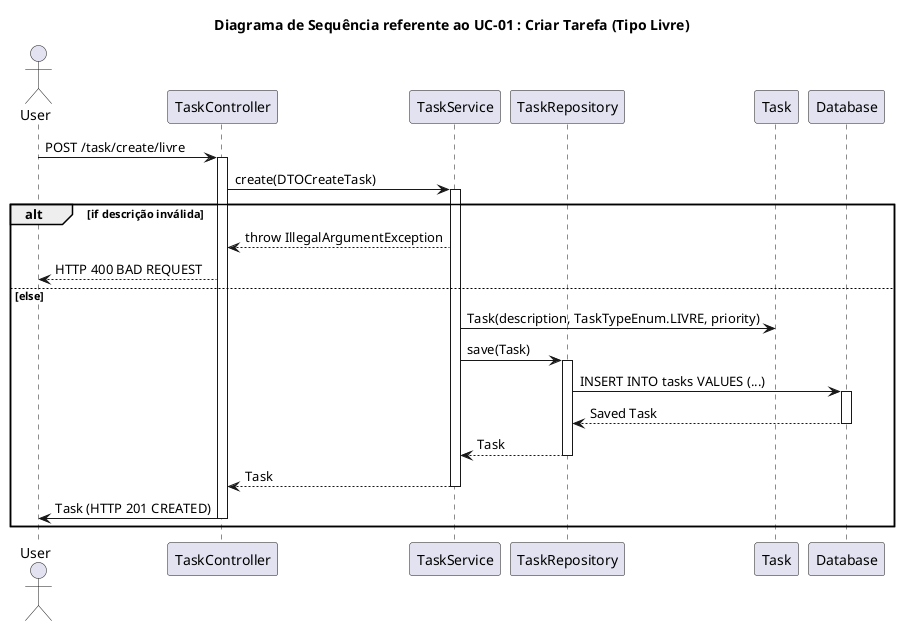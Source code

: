 @startuml diagramaSequenciaUC01_TaskLivre.puml
title Diagrama de Sequência referente ao UC-01 : Criar Tarefa (Tipo Livre)

actor User
participant TaskController
participant TaskService
participant TaskRepository
participant Task
participant Database

User -> TaskController: POST /task/create/livre
activate TaskController
TaskController -> TaskService: create(DTOCreateTask)
activate TaskService
alt if descrição inválida
    TaskService --> TaskController: throw IllegalArgumentException
    TaskController --> User: HTTP 400 BAD REQUEST
else else
    TaskService -> Task: Task(description, TaskTypeEnum.LIVRE, priority)
    TaskService -> TaskRepository: save(Task)
    activate TaskRepository
    TaskRepository -> Database: INSERT INTO tasks VALUES (...)
    activate Database
    Database --> TaskRepository: Saved Task
    deactivate Database
    TaskRepository --> TaskService: Task
    deactivate TaskRepository
    TaskService --> TaskController: Task
    deactivate TaskService
    TaskController -> User: Task (HTTP 201 CREATED)
    deactivate TaskController
end
@enduml
